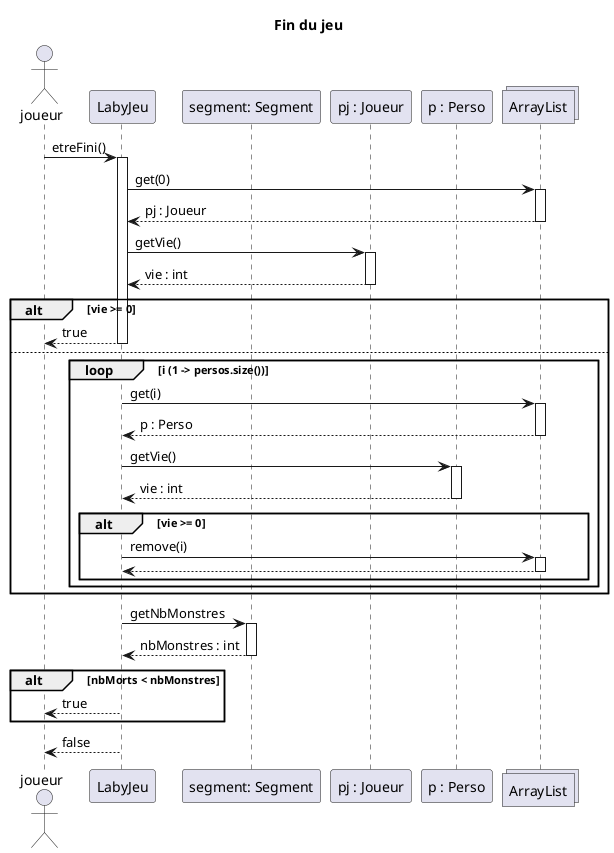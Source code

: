 @startuml
title Fin du jeu
actor joueur as j
participant LabyJeu as ljeu
participant "segment: Segment" as laby
participant "pj : Joueur" as pj
participant "p : Perso" as p
collections ArrayList as al
j -> ljeu : etreFini()
activate ljeu
    ljeu -> al : get(0)
    activate al
        ljeu <-- al : pj : Joueur
    deactivate al
        ljeu -> pj : getVie()
    activate pj
        ljeu <-- pj : vie : int
    deactivate pj
    alt vie >= 0
        return true
    else
        loop i (1 -> persos.size())
            ljeu -> al : get(i)
            activate al
                return p : Perso
            deactivate al
            ljeu -> p : getVie()
            activate p
                return vie : int
            deactivate p
            alt vie >= 0
                ljeu -> al : remove(i)
                activate al
                    ljeu <-- al
                deactivate al
            end
        end
    end
    ljeu -> laby : getNbMonstres
    activate laby
        return nbMonstres : int
    deactivate laby
    alt nbMorts < nbMonstres
    j <-- ljeu : true
    end
    j <-- ljeu : false
deactivate ljeu
@enduml